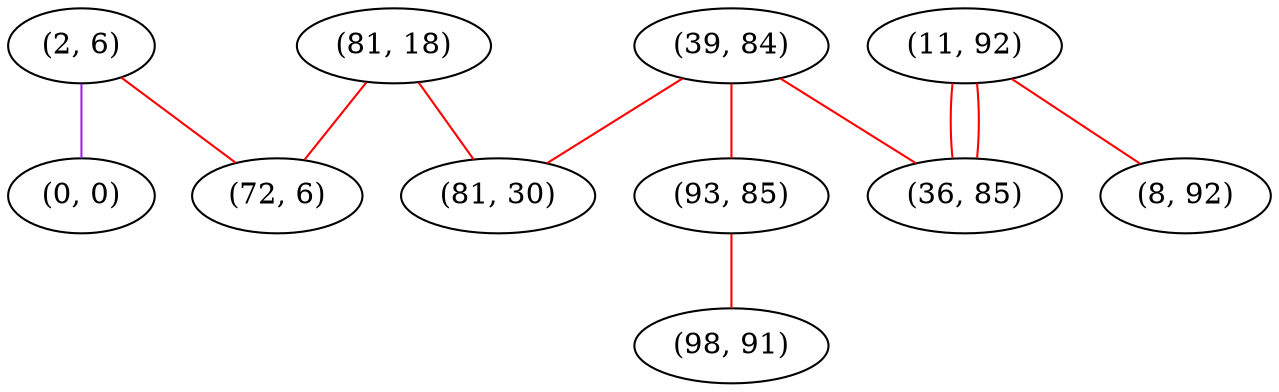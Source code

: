 graph "" {
"(81, 18)";
"(39, 84)";
"(2, 6)";
"(11, 92)";
"(81, 30)";
"(93, 85)";
"(0, 0)";
"(8, 92)";
"(36, 85)";
"(72, 6)";
"(98, 91)";
"(81, 18)" -- "(72, 6)"  [color=red, key=0, weight=1];
"(81, 18)" -- "(81, 30)"  [color=red, key=0, weight=1];
"(39, 84)" -- "(36, 85)"  [color=red, key=0, weight=1];
"(39, 84)" -- "(81, 30)"  [color=red, key=0, weight=1];
"(39, 84)" -- "(93, 85)"  [color=red, key=0, weight=1];
"(2, 6)" -- "(72, 6)"  [color=red, key=0, weight=1];
"(2, 6)" -- "(0, 0)"  [color=purple, key=0, weight=4];
"(11, 92)" -- "(36, 85)"  [color=red, key=0, weight=1];
"(11, 92)" -- "(36, 85)"  [color=red, key=1, weight=1];
"(11, 92)" -- "(8, 92)"  [color=red, key=0, weight=1];
"(93, 85)" -- "(98, 91)"  [color=red, key=0, weight=1];
}
